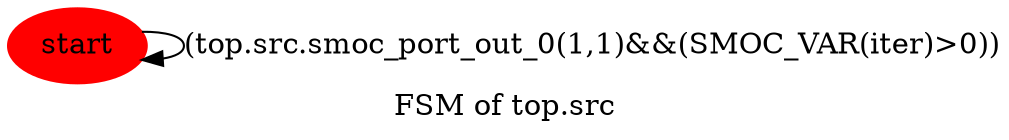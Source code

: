 digraph G {
graph [label="FSM of top.src"]
0[color="red" label="start" style="filled"];
0->0 [label="(top.src.smoc_port_out_0(1,1)&&(SMOC_VAR(iter)>0))"];
}
digraph G {
graph [label="FSM of top.snk"]
0[color="red" label="start" style="filled"];
0->0 [label="top.snk.smoc_port_in_0(1,1)"];
}
digraph G {
graph [label="FSM of top.transform"]
0[color="red" label="init" style="filled"];
1[label="k.k0.a.a0.b,k.k0.a.a1.d,k.k1.f.f0.g,k.k1.f.f1.i"];
2[label="k.k1.f.f0.g,k.k1.f.f1.j,k.k0.l"];
3[label="k.k0.a.a0.c,k.k0.a.a1.e,k.k1.f.f0.g,k.k1.f.f1.i"];
4[label="k.k0.a.a0.c,k.k0.a.a1.d,k.k1.f.f0.g,k.k1.f.f1.i"];
5[label="k.k0.a.a0.b,k.k0.a.a1.d,k.k1.m"];
6[label="k.k0.a.a0.c,k.k0.a.a1.e,k.k1.f.f0.g,k.k1.f.f1.j"];
7[label="k.k0.a.a0.c,k.k0.a.a1.e,k.k1.m"];
8[label="k.k0.a.a0.c,k.k0.a.a1.d,k.k1.m"];
0->1 [label="top.transform.i1(1,1)"];
0->2 [label="top.transform.i1(1,1)"];
1->0 [label="top.transform.o1(1,1)"];
1->3 [label="1"];
1->4 [label="1"];
2->5 [label="1"];
2->6 [label="1"];
3->0 [label="top.transform.o1(1,1)"];
4->0 [label="top.transform.o1(1,1)"];
5->5 [label="1"];
5->7 [label="1"];
5->8 [label="1"];
}
